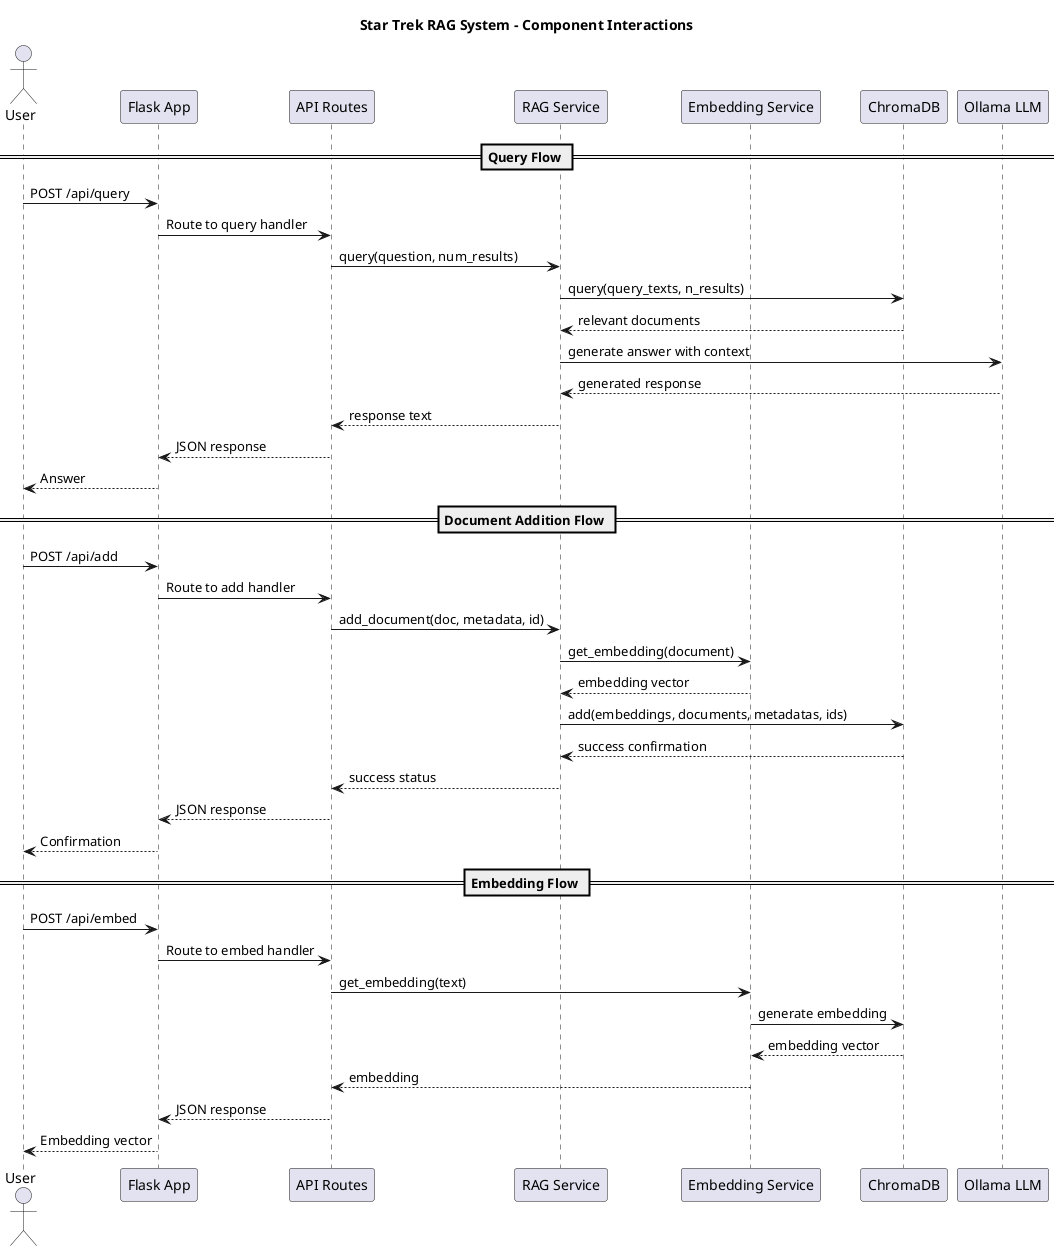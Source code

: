 @startuml
title Star Trek RAG System - Component Interactions

actor "User" as USER
participant "Flask App" as APP
participant "API Routes" as API
participant "RAG Service" as RAG
participant "Embedding Service" as EMBED
participant "ChromaDB" as CHROMA
participant "Ollama LLM" as OLLAMA

== Query Flow ==
USER -> APP: POST /api/query
APP -> API: Route to query handler
API -> RAG: query(question, num_results)
RAG -> CHROMA: query(query_texts, n_results)
CHROMA --> RAG: relevant documents
RAG -> OLLAMA: generate answer with context
OLLAMA --> RAG: generated response
RAG --> API: response text
API --> APP: JSON response
APP --> USER: Answer

== Document Addition Flow ==
USER -> APP: POST /api/add
APP -> API: Route to add handler
API -> RAG: add_document(doc, metadata, id)
RAG -> EMBED: get_embedding(document)
EMBED --> RAG: embedding vector
RAG -> CHROMA: add(embeddings, documents, metadatas, ids)
CHROMA --> RAG: success confirmation
RAG --> API: success status
API --> APP: JSON response
APP --> USER: Confirmation

== Embedding Flow ==
USER -> APP: POST /api/embed
APP -> API: Route to embed handler
API -> EMBED: get_embedding(text)
EMBED -> CHROMA: generate embedding
CHROMA --> EMBED: embedding vector
EMBED --> API: embedding
API --> APP: JSON response
APP --> USER: Embedding vector

@enduml 